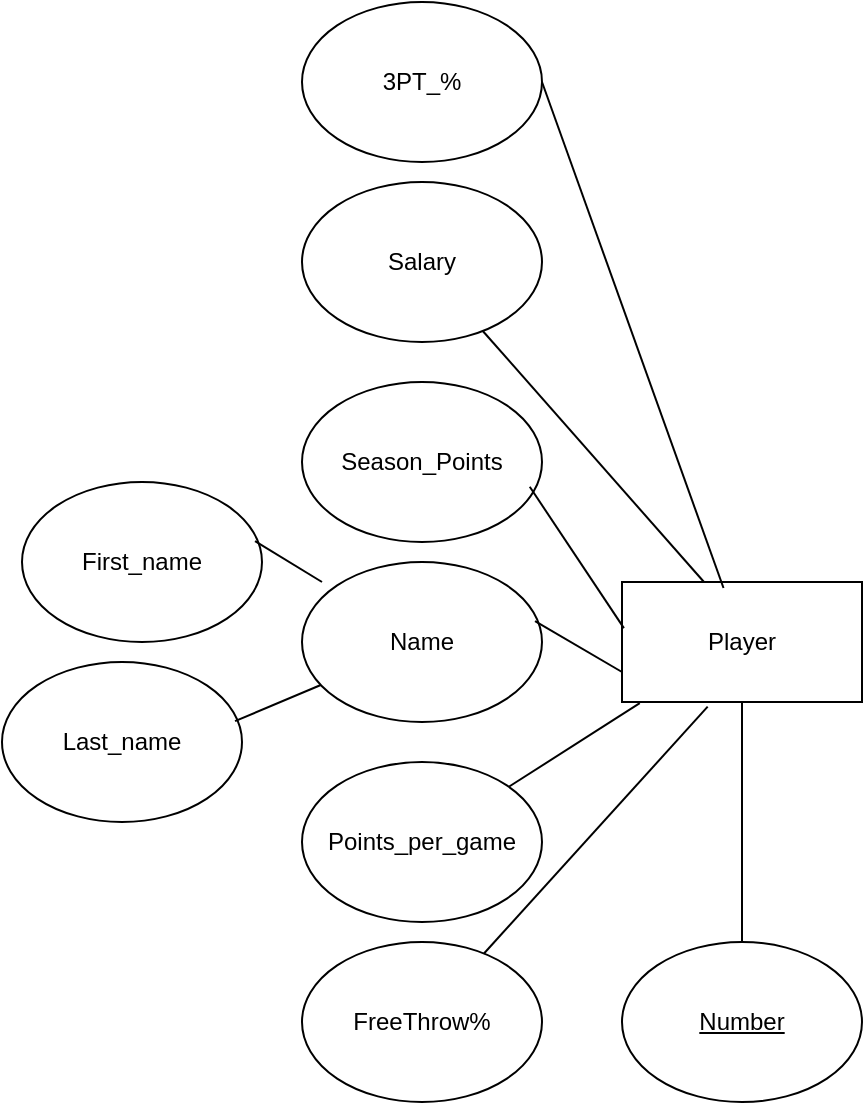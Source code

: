 <mxfile version="26.0.16">
  <diagram id="R2lEEEUBdFMjLlhIrx00" name="Page-1">
    <mxGraphModel dx="2508" dy="802" grid="1" gridSize="10" guides="1" tooltips="1" connect="1" arrows="1" fold="1" page="1" pageScale="1" pageWidth="850" pageHeight="1100" math="0" shadow="0" extFonts="Permanent Marker^https://fonts.googleapis.com/css?family=Permanent+Marker">
      <root>
        <mxCell id="0" />
        <mxCell id="1" parent="0" />
        <mxCell id="bABQXw71zlhPUMgOtml9-1" value="Player" style="rounded=0;whiteSpace=wrap;html=1;" vertex="1" parent="1">
          <mxGeometry x="260" y="490" width="120" height="60" as="geometry" />
        </mxCell>
        <mxCell id="bABQXw71zlhPUMgOtml9-2" value="Name" style="ellipse;whiteSpace=wrap;html=1;" vertex="1" parent="1">
          <mxGeometry x="100" y="480" width="120" height="80" as="geometry" />
        </mxCell>
        <mxCell id="bABQXw71zlhPUMgOtml9-3" value="Season_Points" style="ellipse;whiteSpace=wrap;html=1;" vertex="1" parent="1">
          <mxGeometry x="100" y="390" width="120" height="80" as="geometry" />
        </mxCell>
        <mxCell id="bABQXw71zlhPUMgOtml9-4" value="Salary" style="ellipse;whiteSpace=wrap;html=1;" vertex="1" parent="1">
          <mxGeometry x="100" y="290" width="120" height="80" as="geometry" />
        </mxCell>
        <mxCell id="bABQXw71zlhPUMgOtml9-5" value="Points_per_game" style="ellipse;whiteSpace=wrap;html=1;" vertex="1" parent="1">
          <mxGeometry x="100" y="580" width="120" height="80" as="geometry" />
        </mxCell>
        <mxCell id="bABQXw71zlhPUMgOtml9-6" value="FreeThrow%" style="ellipse;whiteSpace=wrap;html=1;" vertex="1" parent="1">
          <mxGeometry x="100" y="670" width="120" height="80" as="geometry" />
        </mxCell>
        <mxCell id="bABQXw71zlhPUMgOtml9-7" value="3PT_%" style="ellipse;whiteSpace=wrap;html=1;" vertex="1" parent="1">
          <mxGeometry x="100" y="200" width="120" height="80" as="geometry" />
        </mxCell>
        <mxCell id="bABQXw71zlhPUMgOtml9-8" value="" style="endArrow=none;html=1;rounded=0;exitX=0.423;exitY=0.05;exitDx=0;exitDy=0;exitPerimeter=0;entryX=1;entryY=0.5;entryDx=0;entryDy=0;" edge="1" parent="1" source="bABQXw71zlhPUMgOtml9-1" target="bABQXw71zlhPUMgOtml9-7">
          <mxGeometry width="50" height="50" relative="1" as="geometry">
            <mxPoint x="400" y="520" as="sourcePoint" />
            <mxPoint x="450" y="470" as="targetPoint" />
          </mxGeometry>
        </mxCell>
        <mxCell id="bABQXw71zlhPUMgOtml9-9" value="" style="endArrow=none;html=1;rounded=0;exitX=0.423;exitY=0.05;exitDx=0;exitDy=0;exitPerimeter=0;" edge="1" parent="1" target="bABQXw71zlhPUMgOtml9-4">
          <mxGeometry width="50" height="50" relative="1" as="geometry">
            <mxPoint x="301" y="490" as="sourcePoint" />
            <mxPoint x="210" y="237" as="targetPoint" />
          </mxGeometry>
        </mxCell>
        <mxCell id="bABQXw71zlhPUMgOtml9-10" value="" style="endArrow=none;html=1;rounded=0;exitX=0.008;exitY=0.384;exitDx=0;exitDy=0;exitPerimeter=0;entryX=0.949;entryY=0.655;entryDx=0;entryDy=0;entryPerimeter=0;" edge="1" parent="1" source="bABQXw71zlhPUMgOtml9-1" target="bABQXw71zlhPUMgOtml9-3">
          <mxGeometry width="50" height="50" relative="1" as="geometry">
            <mxPoint x="331" y="513" as="sourcePoint" />
            <mxPoint x="240" y="260" as="targetPoint" />
          </mxGeometry>
        </mxCell>
        <mxCell id="bABQXw71zlhPUMgOtml9-11" value="" style="endArrow=none;html=1;rounded=0;exitX=0;exitY=0.75;exitDx=0;exitDy=0;entryX=0.971;entryY=0.37;entryDx=0;entryDy=0;entryPerimeter=0;" edge="1" parent="1" source="bABQXw71zlhPUMgOtml9-1" target="bABQXw71zlhPUMgOtml9-2">
          <mxGeometry width="50" height="50" relative="1" as="geometry">
            <mxPoint x="341" y="523" as="sourcePoint" />
            <mxPoint x="250" y="270" as="targetPoint" />
          </mxGeometry>
        </mxCell>
        <mxCell id="bABQXw71zlhPUMgOtml9-12" value="" style="endArrow=none;html=1;rounded=0;exitX=0.074;exitY=1.01;exitDx=0;exitDy=0;exitPerimeter=0;" edge="1" parent="1" source="bABQXw71zlhPUMgOtml9-1" target="bABQXw71zlhPUMgOtml9-5">
          <mxGeometry width="50" height="50" relative="1" as="geometry">
            <mxPoint x="351" y="533" as="sourcePoint" />
            <mxPoint x="260" y="280" as="targetPoint" />
          </mxGeometry>
        </mxCell>
        <mxCell id="bABQXw71zlhPUMgOtml9-13" value="" style="endArrow=none;html=1;rounded=0;exitX=0.357;exitY=1.039;exitDx=0;exitDy=0;exitPerimeter=0;" edge="1" parent="1" source="bABQXw71zlhPUMgOtml9-1" target="bABQXw71zlhPUMgOtml9-6">
          <mxGeometry width="50" height="50" relative="1" as="geometry">
            <mxPoint x="361" y="543" as="sourcePoint" />
            <mxPoint x="270" y="290" as="targetPoint" />
          </mxGeometry>
        </mxCell>
        <mxCell id="bABQXw71zlhPUMgOtml9-15" value="&lt;u&gt;Number&lt;/u&gt;" style="ellipse;whiteSpace=wrap;html=1;" vertex="1" parent="1">
          <mxGeometry x="260" y="670" width="120" height="80" as="geometry" />
        </mxCell>
        <mxCell id="bABQXw71zlhPUMgOtml9-16" value="" style="endArrow=none;html=1;rounded=0;exitX=0.5;exitY=1;exitDx=0;exitDy=0;entryX=0.5;entryY=0;entryDx=0;entryDy=0;" edge="1" parent="1" target="bABQXw71zlhPUMgOtml9-15" source="bABQXw71zlhPUMgOtml9-1">
          <mxGeometry width="50" height="50" relative="1" as="geometry">
            <mxPoint x="420" y="725" as="sourcePoint" />
            <mxPoint x="410" y="460" as="targetPoint" />
          </mxGeometry>
        </mxCell>
        <mxCell id="bABQXw71zlhPUMgOtml9-17" value="Last_name" style="ellipse;whiteSpace=wrap;html=1;" vertex="1" parent="1">
          <mxGeometry x="-50" y="530" width="120" height="80" as="geometry" />
        </mxCell>
        <mxCell id="bABQXw71zlhPUMgOtml9-18" value="" style="endArrow=none;html=1;rounded=0;entryX=0.971;entryY=0.37;entryDx=0;entryDy=0;entryPerimeter=0;" edge="1" parent="1" target="bABQXw71zlhPUMgOtml9-17" source="bABQXw71zlhPUMgOtml9-2">
          <mxGeometry width="50" height="50" relative="1" as="geometry">
            <mxPoint x="280" y="555" as="sourcePoint" />
            <mxPoint x="270" y="290" as="targetPoint" />
          </mxGeometry>
        </mxCell>
        <mxCell id="bABQXw71zlhPUMgOtml9-19" value="First_name" style="ellipse;whiteSpace=wrap;html=1;" vertex="1" parent="1">
          <mxGeometry x="-40" y="440" width="120" height="80" as="geometry" />
        </mxCell>
        <mxCell id="bABQXw71zlhPUMgOtml9-20" value="" style="endArrow=none;html=1;rounded=0;entryX=0.971;entryY=0.37;entryDx=0;entryDy=0;entryPerimeter=0;" edge="1" parent="1" target="bABQXw71zlhPUMgOtml9-19">
          <mxGeometry width="50" height="50" relative="1" as="geometry">
            <mxPoint x="110" y="490" as="sourcePoint" />
            <mxPoint x="110" y="230" as="targetPoint" />
          </mxGeometry>
        </mxCell>
      </root>
    </mxGraphModel>
  </diagram>
</mxfile>

